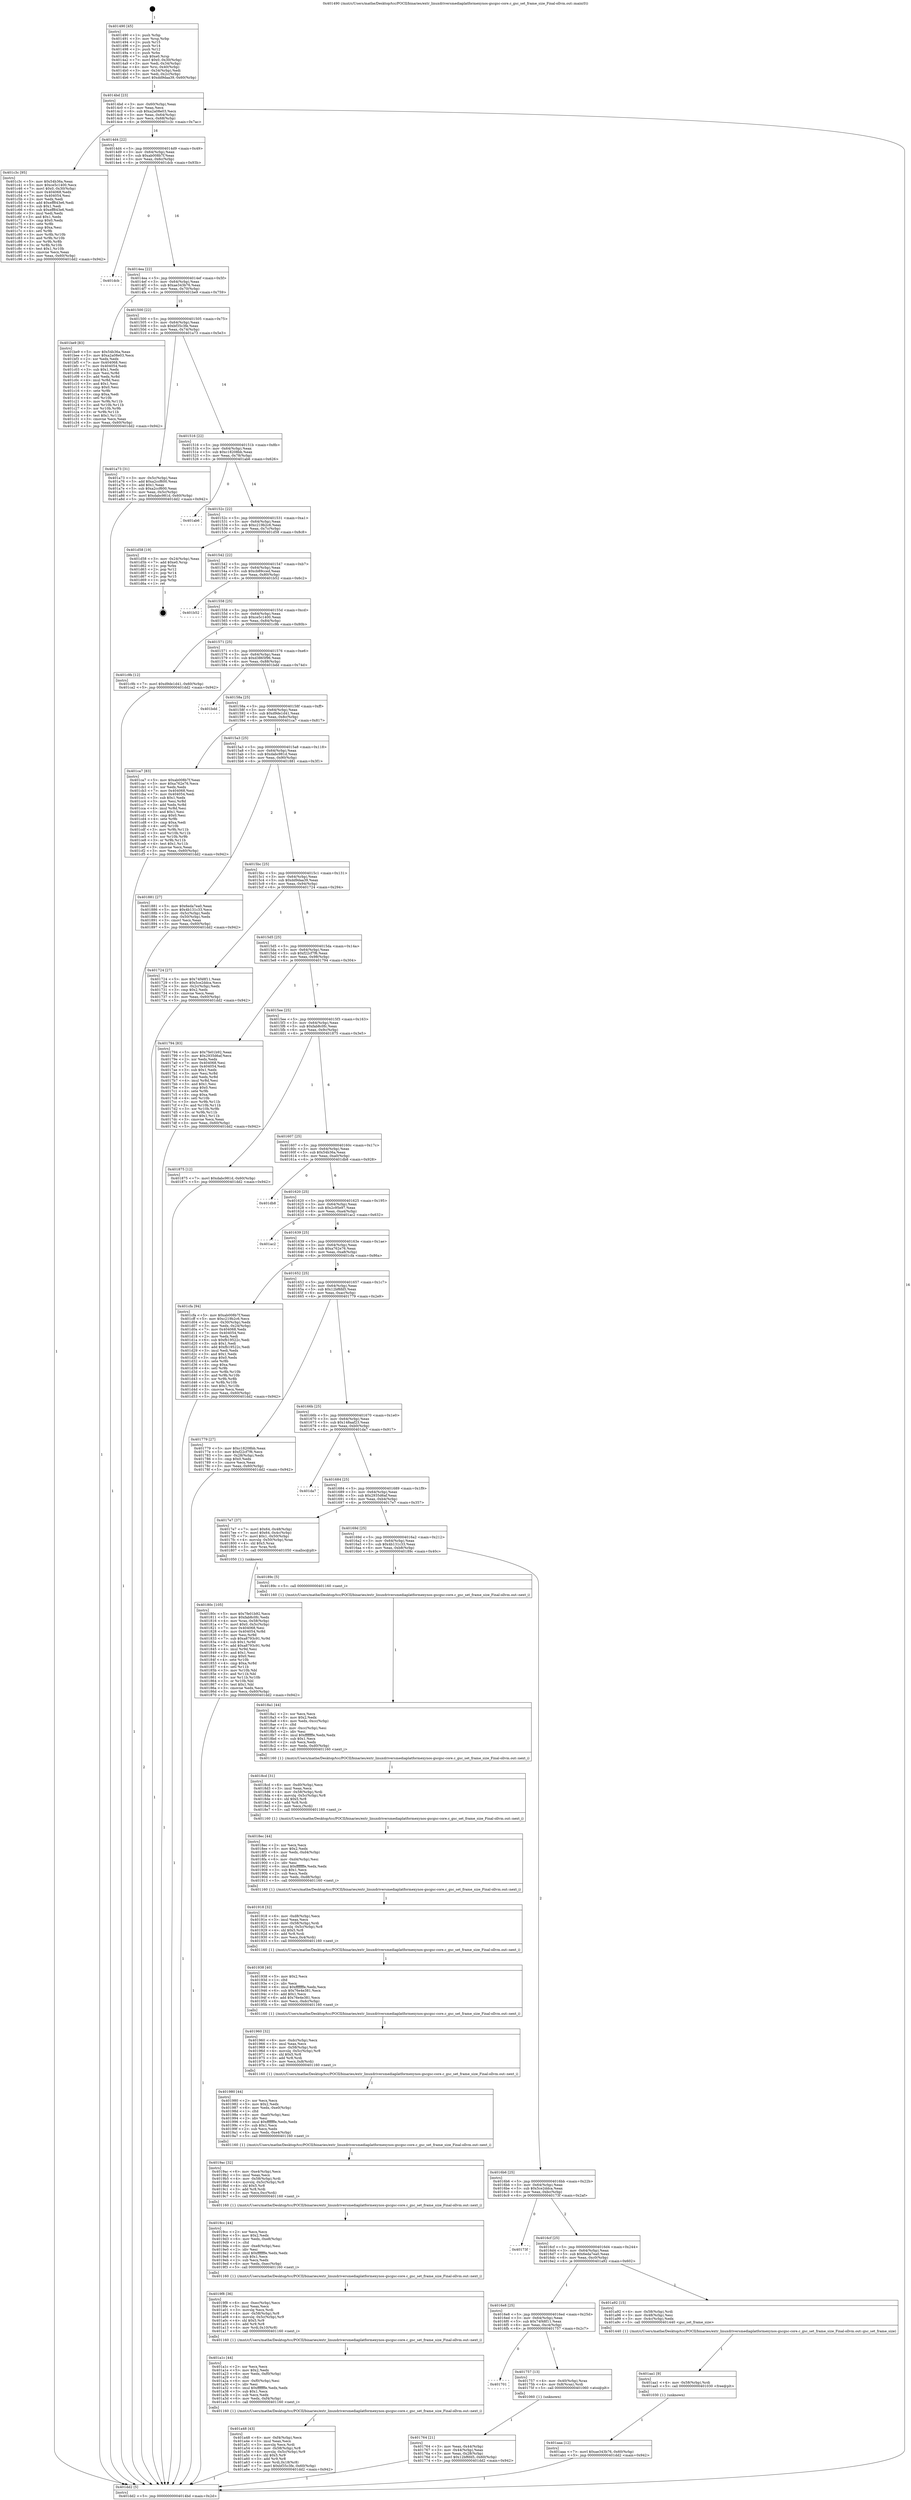 digraph "0x401490" {
  label = "0x401490 (/mnt/c/Users/mathe/Desktop/tcc/POCII/binaries/extr_linuxdriversmediaplatformexynos-gscgsc-core.c_gsc_set_frame_size_Final-ollvm.out::main(0))"
  labelloc = "t"
  node[shape=record]

  Entry [label="",width=0.3,height=0.3,shape=circle,fillcolor=black,style=filled]
  "0x4014bd" [label="{
     0x4014bd [23]\l
     | [instrs]\l
     &nbsp;&nbsp;0x4014bd \<+3\>: mov -0x60(%rbp),%eax\l
     &nbsp;&nbsp;0x4014c0 \<+2\>: mov %eax,%ecx\l
     &nbsp;&nbsp;0x4014c2 \<+6\>: sub $0xa2a08e03,%ecx\l
     &nbsp;&nbsp;0x4014c8 \<+3\>: mov %eax,-0x64(%rbp)\l
     &nbsp;&nbsp;0x4014cb \<+3\>: mov %ecx,-0x68(%rbp)\l
     &nbsp;&nbsp;0x4014ce \<+6\>: je 0000000000401c3c \<main+0x7ac\>\l
  }"]
  "0x401c3c" [label="{
     0x401c3c [95]\l
     | [instrs]\l
     &nbsp;&nbsp;0x401c3c \<+5\>: mov $0x54b36a,%eax\l
     &nbsp;&nbsp;0x401c41 \<+5\>: mov $0xce5c1400,%ecx\l
     &nbsp;&nbsp;0x401c46 \<+7\>: movl $0x0,-0x30(%rbp)\l
     &nbsp;&nbsp;0x401c4d \<+7\>: mov 0x404068,%edx\l
     &nbsp;&nbsp;0x401c54 \<+7\>: mov 0x404054,%esi\l
     &nbsp;&nbsp;0x401c5b \<+2\>: mov %edx,%edi\l
     &nbsp;&nbsp;0x401c5d \<+6\>: add $0xeff843e6,%edi\l
     &nbsp;&nbsp;0x401c63 \<+3\>: sub $0x1,%edi\l
     &nbsp;&nbsp;0x401c66 \<+6\>: sub $0xeff843e6,%edi\l
     &nbsp;&nbsp;0x401c6c \<+3\>: imul %edi,%edx\l
     &nbsp;&nbsp;0x401c6f \<+3\>: and $0x1,%edx\l
     &nbsp;&nbsp;0x401c72 \<+3\>: cmp $0x0,%edx\l
     &nbsp;&nbsp;0x401c75 \<+4\>: sete %r8b\l
     &nbsp;&nbsp;0x401c79 \<+3\>: cmp $0xa,%esi\l
     &nbsp;&nbsp;0x401c7c \<+4\>: setl %r9b\l
     &nbsp;&nbsp;0x401c80 \<+3\>: mov %r8b,%r10b\l
     &nbsp;&nbsp;0x401c83 \<+3\>: and %r9b,%r10b\l
     &nbsp;&nbsp;0x401c86 \<+3\>: xor %r9b,%r8b\l
     &nbsp;&nbsp;0x401c89 \<+3\>: or %r8b,%r10b\l
     &nbsp;&nbsp;0x401c8c \<+4\>: test $0x1,%r10b\l
     &nbsp;&nbsp;0x401c90 \<+3\>: cmovne %ecx,%eax\l
     &nbsp;&nbsp;0x401c93 \<+3\>: mov %eax,-0x60(%rbp)\l
     &nbsp;&nbsp;0x401c96 \<+5\>: jmp 0000000000401dd2 \<main+0x942\>\l
  }"]
  "0x4014d4" [label="{
     0x4014d4 [22]\l
     | [instrs]\l
     &nbsp;&nbsp;0x4014d4 \<+5\>: jmp 00000000004014d9 \<main+0x49\>\l
     &nbsp;&nbsp;0x4014d9 \<+3\>: mov -0x64(%rbp),%eax\l
     &nbsp;&nbsp;0x4014dc \<+5\>: sub $0xab008b7f,%eax\l
     &nbsp;&nbsp;0x4014e1 \<+3\>: mov %eax,-0x6c(%rbp)\l
     &nbsp;&nbsp;0x4014e4 \<+6\>: je 0000000000401dcb \<main+0x93b\>\l
  }"]
  Exit [label="",width=0.3,height=0.3,shape=circle,fillcolor=black,style=filled,peripheries=2]
  "0x401dcb" [label="{
     0x401dcb\l
  }", style=dashed]
  "0x4014ea" [label="{
     0x4014ea [22]\l
     | [instrs]\l
     &nbsp;&nbsp;0x4014ea \<+5\>: jmp 00000000004014ef \<main+0x5f\>\l
     &nbsp;&nbsp;0x4014ef \<+3\>: mov -0x64(%rbp),%eax\l
     &nbsp;&nbsp;0x4014f2 \<+5\>: sub $0xae343b76,%eax\l
     &nbsp;&nbsp;0x4014f7 \<+3\>: mov %eax,-0x70(%rbp)\l
     &nbsp;&nbsp;0x4014fa \<+6\>: je 0000000000401be9 \<main+0x759\>\l
  }"]
  "0x401aaa" [label="{
     0x401aaa [12]\l
     | [instrs]\l
     &nbsp;&nbsp;0x401aaa \<+7\>: movl $0xae343b76,-0x60(%rbp)\l
     &nbsp;&nbsp;0x401ab1 \<+5\>: jmp 0000000000401dd2 \<main+0x942\>\l
  }"]
  "0x401be9" [label="{
     0x401be9 [83]\l
     | [instrs]\l
     &nbsp;&nbsp;0x401be9 \<+5\>: mov $0x54b36a,%eax\l
     &nbsp;&nbsp;0x401bee \<+5\>: mov $0xa2a08e03,%ecx\l
     &nbsp;&nbsp;0x401bf3 \<+2\>: xor %edx,%edx\l
     &nbsp;&nbsp;0x401bf5 \<+7\>: mov 0x404068,%esi\l
     &nbsp;&nbsp;0x401bfc \<+7\>: mov 0x404054,%edi\l
     &nbsp;&nbsp;0x401c03 \<+3\>: sub $0x1,%edx\l
     &nbsp;&nbsp;0x401c06 \<+3\>: mov %esi,%r8d\l
     &nbsp;&nbsp;0x401c09 \<+3\>: add %edx,%r8d\l
     &nbsp;&nbsp;0x401c0c \<+4\>: imul %r8d,%esi\l
     &nbsp;&nbsp;0x401c10 \<+3\>: and $0x1,%esi\l
     &nbsp;&nbsp;0x401c13 \<+3\>: cmp $0x0,%esi\l
     &nbsp;&nbsp;0x401c16 \<+4\>: sete %r9b\l
     &nbsp;&nbsp;0x401c1a \<+3\>: cmp $0xa,%edi\l
     &nbsp;&nbsp;0x401c1d \<+4\>: setl %r10b\l
     &nbsp;&nbsp;0x401c21 \<+3\>: mov %r9b,%r11b\l
     &nbsp;&nbsp;0x401c24 \<+3\>: and %r10b,%r11b\l
     &nbsp;&nbsp;0x401c27 \<+3\>: xor %r10b,%r9b\l
     &nbsp;&nbsp;0x401c2a \<+3\>: or %r9b,%r11b\l
     &nbsp;&nbsp;0x401c2d \<+4\>: test $0x1,%r11b\l
     &nbsp;&nbsp;0x401c31 \<+3\>: cmovne %ecx,%eax\l
     &nbsp;&nbsp;0x401c34 \<+3\>: mov %eax,-0x60(%rbp)\l
     &nbsp;&nbsp;0x401c37 \<+5\>: jmp 0000000000401dd2 \<main+0x942\>\l
  }"]
  "0x401500" [label="{
     0x401500 [22]\l
     | [instrs]\l
     &nbsp;&nbsp;0x401500 \<+5\>: jmp 0000000000401505 \<main+0x75\>\l
     &nbsp;&nbsp;0x401505 \<+3\>: mov -0x64(%rbp),%eax\l
     &nbsp;&nbsp;0x401508 \<+5\>: sub $0xbf35c3fe,%eax\l
     &nbsp;&nbsp;0x40150d \<+3\>: mov %eax,-0x74(%rbp)\l
     &nbsp;&nbsp;0x401510 \<+6\>: je 0000000000401a73 \<main+0x5e3\>\l
  }"]
  "0x401aa1" [label="{
     0x401aa1 [9]\l
     | [instrs]\l
     &nbsp;&nbsp;0x401aa1 \<+4\>: mov -0x58(%rbp),%rdi\l
     &nbsp;&nbsp;0x401aa5 \<+5\>: call 0000000000401030 \<free@plt\>\l
     | [calls]\l
     &nbsp;&nbsp;0x401030 \{1\} (unknown)\l
  }"]
  "0x401a73" [label="{
     0x401a73 [31]\l
     | [instrs]\l
     &nbsp;&nbsp;0x401a73 \<+3\>: mov -0x5c(%rbp),%eax\l
     &nbsp;&nbsp;0x401a76 \<+5\>: add $0xa2ccf600,%eax\l
     &nbsp;&nbsp;0x401a7b \<+3\>: add $0x1,%eax\l
     &nbsp;&nbsp;0x401a7e \<+5\>: sub $0xa2ccf600,%eax\l
     &nbsp;&nbsp;0x401a83 \<+3\>: mov %eax,-0x5c(%rbp)\l
     &nbsp;&nbsp;0x401a86 \<+7\>: movl $0xdabc981d,-0x60(%rbp)\l
     &nbsp;&nbsp;0x401a8d \<+5\>: jmp 0000000000401dd2 \<main+0x942\>\l
  }"]
  "0x401516" [label="{
     0x401516 [22]\l
     | [instrs]\l
     &nbsp;&nbsp;0x401516 \<+5\>: jmp 000000000040151b \<main+0x8b\>\l
     &nbsp;&nbsp;0x40151b \<+3\>: mov -0x64(%rbp),%eax\l
     &nbsp;&nbsp;0x40151e \<+5\>: sub $0xc18208bb,%eax\l
     &nbsp;&nbsp;0x401523 \<+3\>: mov %eax,-0x78(%rbp)\l
     &nbsp;&nbsp;0x401526 \<+6\>: je 0000000000401ab6 \<main+0x626\>\l
  }"]
  "0x401a48" [label="{
     0x401a48 [43]\l
     | [instrs]\l
     &nbsp;&nbsp;0x401a48 \<+6\>: mov -0xf4(%rbp),%ecx\l
     &nbsp;&nbsp;0x401a4e \<+3\>: imul %eax,%ecx\l
     &nbsp;&nbsp;0x401a51 \<+3\>: movslq %ecx,%rdi\l
     &nbsp;&nbsp;0x401a54 \<+4\>: mov -0x58(%rbp),%r8\l
     &nbsp;&nbsp;0x401a58 \<+4\>: movslq -0x5c(%rbp),%r9\l
     &nbsp;&nbsp;0x401a5c \<+4\>: shl $0x5,%r9\l
     &nbsp;&nbsp;0x401a60 \<+3\>: add %r9,%r8\l
     &nbsp;&nbsp;0x401a63 \<+4\>: mov %rdi,0x18(%r8)\l
     &nbsp;&nbsp;0x401a67 \<+7\>: movl $0xbf35c3fe,-0x60(%rbp)\l
     &nbsp;&nbsp;0x401a6e \<+5\>: jmp 0000000000401dd2 \<main+0x942\>\l
  }"]
  "0x401ab6" [label="{
     0x401ab6\l
  }", style=dashed]
  "0x40152c" [label="{
     0x40152c [22]\l
     | [instrs]\l
     &nbsp;&nbsp;0x40152c \<+5\>: jmp 0000000000401531 \<main+0xa1\>\l
     &nbsp;&nbsp;0x401531 \<+3\>: mov -0x64(%rbp),%eax\l
     &nbsp;&nbsp;0x401534 \<+5\>: sub $0xc219b2c6,%eax\l
     &nbsp;&nbsp;0x401539 \<+3\>: mov %eax,-0x7c(%rbp)\l
     &nbsp;&nbsp;0x40153c \<+6\>: je 0000000000401d58 \<main+0x8c8\>\l
  }"]
  "0x401a1c" [label="{
     0x401a1c [44]\l
     | [instrs]\l
     &nbsp;&nbsp;0x401a1c \<+2\>: xor %ecx,%ecx\l
     &nbsp;&nbsp;0x401a1e \<+5\>: mov $0x2,%edx\l
     &nbsp;&nbsp;0x401a23 \<+6\>: mov %edx,-0xf0(%rbp)\l
     &nbsp;&nbsp;0x401a29 \<+1\>: cltd\l
     &nbsp;&nbsp;0x401a2a \<+6\>: mov -0xf0(%rbp),%esi\l
     &nbsp;&nbsp;0x401a30 \<+2\>: idiv %esi\l
     &nbsp;&nbsp;0x401a32 \<+6\>: imul $0xfffffffe,%edx,%edx\l
     &nbsp;&nbsp;0x401a38 \<+3\>: sub $0x1,%ecx\l
     &nbsp;&nbsp;0x401a3b \<+2\>: sub %ecx,%edx\l
     &nbsp;&nbsp;0x401a3d \<+6\>: mov %edx,-0xf4(%rbp)\l
     &nbsp;&nbsp;0x401a43 \<+5\>: call 0000000000401160 \<next_i\>\l
     | [calls]\l
     &nbsp;&nbsp;0x401160 \{1\} (/mnt/c/Users/mathe/Desktop/tcc/POCII/binaries/extr_linuxdriversmediaplatformexynos-gscgsc-core.c_gsc_set_frame_size_Final-ollvm.out::next_i)\l
  }"]
  "0x401d58" [label="{
     0x401d58 [19]\l
     | [instrs]\l
     &nbsp;&nbsp;0x401d58 \<+3\>: mov -0x24(%rbp),%eax\l
     &nbsp;&nbsp;0x401d5b \<+7\>: add $0xe0,%rsp\l
     &nbsp;&nbsp;0x401d62 \<+1\>: pop %rbx\l
     &nbsp;&nbsp;0x401d63 \<+2\>: pop %r12\l
     &nbsp;&nbsp;0x401d65 \<+2\>: pop %r14\l
     &nbsp;&nbsp;0x401d67 \<+2\>: pop %r15\l
     &nbsp;&nbsp;0x401d69 \<+1\>: pop %rbp\l
     &nbsp;&nbsp;0x401d6a \<+1\>: ret\l
  }"]
  "0x401542" [label="{
     0x401542 [22]\l
     | [instrs]\l
     &nbsp;&nbsp;0x401542 \<+5\>: jmp 0000000000401547 \<main+0xb7\>\l
     &nbsp;&nbsp;0x401547 \<+3\>: mov -0x64(%rbp),%eax\l
     &nbsp;&nbsp;0x40154a \<+5\>: sub $0xcb89cced,%eax\l
     &nbsp;&nbsp;0x40154f \<+3\>: mov %eax,-0x80(%rbp)\l
     &nbsp;&nbsp;0x401552 \<+6\>: je 0000000000401b52 \<main+0x6c2\>\l
  }"]
  "0x4019f8" [label="{
     0x4019f8 [36]\l
     | [instrs]\l
     &nbsp;&nbsp;0x4019f8 \<+6\>: mov -0xec(%rbp),%ecx\l
     &nbsp;&nbsp;0x4019fe \<+3\>: imul %eax,%ecx\l
     &nbsp;&nbsp;0x401a01 \<+3\>: movslq %ecx,%rdi\l
     &nbsp;&nbsp;0x401a04 \<+4\>: mov -0x58(%rbp),%r8\l
     &nbsp;&nbsp;0x401a08 \<+4\>: movslq -0x5c(%rbp),%r9\l
     &nbsp;&nbsp;0x401a0c \<+4\>: shl $0x5,%r9\l
     &nbsp;&nbsp;0x401a10 \<+3\>: add %r9,%r8\l
     &nbsp;&nbsp;0x401a13 \<+4\>: mov %rdi,0x10(%r8)\l
     &nbsp;&nbsp;0x401a17 \<+5\>: call 0000000000401160 \<next_i\>\l
     | [calls]\l
     &nbsp;&nbsp;0x401160 \{1\} (/mnt/c/Users/mathe/Desktop/tcc/POCII/binaries/extr_linuxdriversmediaplatformexynos-gscgsc-core.c_gsc_set_frame_size_Final-ollvm.out::next_i)\l
  }"]
  "0x401b52" [label="{
     0x401b52\l
  }", style=dashed]
  "0x401558" [label="{
     0x401558 [25]\l
     | [instrs]\l
     &nbsp;&nbsp;0x401558 \<+5\>: jmp 000000000040155d \<main+0xcd\>\l
     &nbsp;&nbsp;0x40155d \<+3\>: mov -0x64(%rbp),%eax\l
     &nbsp;&nbsp;0x401560 \<+5\>: sub $0xce5c1400,%eax\l
     &nbsp;&nbsp;0x401565 \<+6\>: mov %eax,-0x84(%rbp)\l
     &nbsp;&nbsp;0x40156b \<+6\>: je 0000000000401c9b \<main+0x80b\>\l
  }"]
  "0x4019cc" [label="{
     0x4019cc [44]\l
     | [instrs]\l
     &nbsp;&nbsp;0x4019cc \<+2\>: xor %ecx,%ecx\l
     &nbsp;&nbsp;0x4019ce \<+5\>: mov $0x2,%edx\l
     &nbsp;&nbsp;0x4019d3 \<+6\>: mov %edx,-0xe8(%rbp)\l
     &nbsp;&nbsp;0x4019d9 \<+1\>: cltd\l
     &nbsp;&nbsp;0x4019da \<+6\>: mov -0xe8(%rbp),%esi\l
     &nbsp;&nbsp;0x4019e0 \<+2\>: idiv %esi\l
     &nbsp;&nbsp;0x4019e2 \<+6\>: imul $0xfffffffe,%edx,%edx\l
     &nbsp;&nbsp;0x4019e8 \<+3\>: sub $0x1,%ecx\l
     &nbsp;&nbsp;0x4019eb \<+2\>: sub %ecx,%edx\l
     &nbsp;&nbsp;0x4019ed \<+6\>: mov %edx,-0xec(%rbp)\l
     &nbsp;&nbsp;0x4019f3 \<+5\>: call 0000000000401160 \<next_i\>\l
     | [calls]\l
     &nbsp;&nbsp;0x401160 \{1\} (/mnt/c/Users/mathe/Desktop/tcc/POCII/binaries/extr_linuxdriversmediaplatformexynos-gscgsc-core.c_gsc_set_frame_size_Final-ollvm.out::next_i)\l
  }"]
  "0x401c9b" [label="{
     0x401c9b [12]\l
     | [instrs]\l
     &nbsp;&nbsp;0x401c9b \<+7\>: movl $0xd9de1d41,-0x60(%rbp)\l
     &nbsp;&nbsp;0x401ca2 \<+5\>: jmp 0000000000401dd2 \<main+0x942\>\l
  }"]
  "0x401571" [label="{
     0x401571 [25]\l
     | [instrs]\l
     &nbsp;&nbsp;0x401571 \<+5\>: jmp 0000000000401576 \<main+0xe6\>\l
     &nbsp;&nbsp;0x401576 \<+3\>: mov -0x64(%rbp),%eax\l
     &nbsp;&nbsp;0x401579 \<+5\>: sub $0xd3865f96,%eax\l
     &nbsp;&nbsp;0x40157e \<+6\>: mov %eax,-0x88(%rbp)\l
     &nbsp;&nbsp;0x401584 \<+6\>: je 0000000000401bdd \<main+0x74d\>\l
  }"]
  "0x4019ac" [label="{
     0x4019ac [32]\l
     | [instrs]\l
     &nbsp;&nbsp;0x4019ac \<+6\>: mov -0xe4(%rbp),%ecx\l
     &nbsp;&nbsp;0x4019b2 \<+3\>: imul %eax,%ecx\l
     &nbsp;&nbsp;0x4019b5 \<+4\>: mov -0x58(%rbp),%rdi\l
     &nbsp;&nbsp;0x4019b9 \<+4\>: movslq -0x5c(%rbp),%r8\l
     &nbsp;&nbsp;0x4019bd \<+4\>: shl $0x5,%r8\l
     &nbsp;&nbsp;0x4019c1 \<+3\>: add %r8,%rdi\l
     &nbsp;&nbsp;0x4019c4 \<+3\>: mov %ecx,0xc(%rdi)\l
     &nbsp;&nbsp;0x4019c7 \<+5\>: call 0000000000401160 \<next_i\>\l
     | [calls]\l
     &nbsp;&nbsp;0x401160 \{1\} (/mnt/c/Users/mathe/Desktop/tcc/POCII/binaries/extr_linuxdriversmediaplatformexynos-gscgsc-core.c_gsc_set_frame_size_Final-ollvm.out::next_i)\l
  }"]
  "0x401bdd" [label="{
     0x401bdd\l
  }", style=dashed]
  "0x40158a" [label="{
     0x40158a [25]\l
     | [instrs]\l
     &nbsp;&nbsp;0x40158a \<+5\>: jmp 000000000040158f \<main+0xff\>\l
     &nbsp;&nbsp;0x40158f \<+3\>: mov -0x64(%rbp),%eax\l
     &nbsp;&nbsp;0x401592 \<+5\>: sub $0xd9de1d41,%eax\l
     &nbsp;&nbsp;0x401597 \<+6\>: mov %eax,-0x8c(%rbp)\l
     &nbsp;&nbsp;0x40159d \<+6\>: je 0000000000401ca7 \<main+0x817\>\l
  }"]
  "0x401980" [label="{
     0x401980 [44]\l
     | [instrs]\l
     &nbsp;&nbsp;0x401980 \<+2\>: xor %ecx,%ecx\l
     &nbsp;&nbsp;0x401982 \<+5\>: mov $0x2,%edx\l
     &nbsp;&nbsp;0x401987 \<+6\>: mov %edx,-0xe0(%rbp)\l
     &nbsp;&nbsp;0x40198d \<+1\>: cltd\l
     &nbsp;&nbsp;0x40198e \<+6\>: mov -0xe0(%rbp),%esi\l
     &nbsp;&nbsp;0x401994 \<+2\>: idiv %esi\l
     &nbsp;&nbsp;0x401996 \<+6\>: imul $0xfffffffe,%edx,%edx\l
     &nbsp;&nbsp;0x40199c \<+3\>: sub $0x1,%ecx\l
     &nbsp;&nbsp;0x40199f \<+2\>: sub %ecx,%edx\l
     &nbsp;&nbsp;0x4019a1 \<+6\>: mov %edx,-0xe4(%rbp)\l
     &nbsp;&nbsp;0x4019a7 \<+5\>: call 0000000000401160 \<next_i\>\l
     | [calls]\l
     &nbsp;&nbsp;0x401160 \{1\} (/mnt/c/Users/mathe/Desktop/tcc/POCII/binaries/extr_linuxdriversmediaplatformexynos-gscgsc-core.c_gsc_set_frame_size_Final-ollvm.out::next_i)\l
  }"]
  "0x401ca7" [label="{
     0x401ca7 [83]\l
     | [instrs]\l
     &nbsp;&nbsp;0x401ca7 \<+5\>: mov $0xab008b7f,%eax\l
     &nbsp;&nbsp;0x401cac \<+5\>: mov $0xa762e76,%ecx\l
     &nbsp;&nbsp;0x401cb1 \<+2\>: xor %edx,%edx\l
     &nbsp;&nbsp;0x401cb3 \<+7\>: mov 0x404068,%esi\l
     &nbsp;&nbsp;0x401cba \<+7\>: mov 0x404054,%edi\l
     &nbsp;&nbsp;0x401cc1 \<+3\>: sub $0x1,%edx\l
     &nbsp;&nbsp;0x401cc4 \<+3\>: mov %esi,%r8d\l
     &nbsp;&nbsp;0x401cc7 \<+3\>: add %edx,%r8d\l
     &nbsp;&nbsp;0x401cca \<+4\>: imul %r8d,%esi\l
     &nbsp;&nbsp;0x401cce \<+3\>: and $0x1,%esi\l
     &nbsp;&nbsp;0x401cd1 \<+3\>: cmp $0x0,%esi\l
     &nbsp;&nbsp;0x401cd4 \<+4\>: sete %r9b\l
     &nbsp;&nbsp;0x401cd8 \<+3\>: cmp $0xa,%edi\l
     &nbsp;&nbsp;0x401cdb \<+4\>: setl %r10b\l
     &nbsp;&nbsp;0x401cdf \<+3\>: mov %r9b,%r11b\l
     &nbsp;&nbsp;0x401ce2 \<+3\>: and %r10b,%r11b\l
     &nbsp;&nbsp;0x401ce5 \<+3\>: xor %r10b,%r9b\l
     &nbsp;&nbsp;0x401ce8 \<+3\>: or %r9b,%r11b\l
     &nbsp;&nbsp;0x401ceb \<+4\>: test $0x1,%r11b\l
     &nbsp;&nbsp;0x401cef \<+3\>: cmovne %ecx,%eax\l
     &nbsp;&nbsp;0x401cf2 \<+3\>: mov %eax,-0x60(%rbp)\l
     &nbsp;&nbsp;0x401cf5 \<+5\>: jmp 0000000000401dd2 \<main+0x942\>\l
  }"]
  "0x4015a3" [label="{
     0x4015a3 [25]\l
     | [instrs]\l
     &nbsp;&nbsp;0x4015a3 \<+5\>: jmp 00000000004015a8 \<main+0x118\>\l
     &nbsp;&nbsp;0x4015a8 \<+3\>: mov -0x64(%rbp),%eax\l
     &nbsp;&nbsp;0x4015ab \<+5\>: sub $0xdabc981d,%eax\l
     &nbsp;&nbsp;0x4015b0 \<+6\>: mov %eax,-0x90(%rbp)\l
     &nbsp;&nbsp;0x4015b6 \<+6\>: je 0000000000401881 \<main+0x3f1\>\l
  }"]
  "0x401960" [label="{
     0x401960 [32]\l
     | [instrs]\l
     &nbsp;&nbsp;0x401960 \<+6\>: mov -0xdc(%rbp),%ecx\l
     &nbsp;&nbsp;0x401966 \<+3\>: imul %eax,%ecx\l
     &nbsp;&nbsp;0x401969 \<+4\>: mov -0x58(%rbp),%rdi\l
     &nbsp;&nbsp;0x40196d \<+4\>: movslq -0x5c(%rbp),%r8\l
     &nbsp;&nbsp;0x401971 \<+4\>: shl $0x5,%r8\l
     &nbsp;&nbsp;0x401975 \<+3\>: add %r8,%rdi\l
     &nbsp;&nbsp;0x401978 \<+3\>: mov %ecx,0x8(%rdi)\l
     &nbsp;&nbsp;0x40197b \<+5\>: call 0000000000401160 \<next_i\>\l
     | [calls]\l
     &nbsp;&nbsp;0x401160 \{1\} (/mnt/c/Users/mathe/Desktop/tcc/POCII/binaries/extr_linuxdriversmediaplatformexynos-gscgsc-core.c_gsc_set_frame_size_Final-ollvm.out::next_i)\l
  }"]
  "0x401881" [label="{
     0x401881 [27]\l
     | [instrs]\l
     &nbsp;&nbsp;0x401881 \<+5\>: mov $0x6eda7ea0,%eax\l
     &nbsp;&nbsp;0x401886 \<+5\>: mov $0x4b131c33,%ecx\l
     &nbsp;&nbsp;0x40188b \<+3\>: mov -0x5c(%rbp),%edx\l
     &nbsp;&nbsp;0x40188e \<+3\>: cmp -0x50(%rbp),%edx\l
     &nbsp;&nbsp;0x401891 \<+3\>: cmovl %ecx,%eax\l
     &nbsp;&nbsp;0x401894 \<+3\>: mov %eax,-0x60(%rbp)\l
     &nbsp;&nbsp;0x401897 \<+5\>: jmp 0000000000401dd2 \<main+0x942\>\l
  }"]
  "0x4015bc" [label="{
     0x4015bc [25]\l
     | [instrs]\l
     &nbsp;&nbsp;0x4015bc \<+5\>: jmp 00000000004015c1 \<main+0x131\>\l
     &nbsp;&nbsp;0x4015c1 \<+3\>: mov -0x64(%rbp),%eax\l
     &nbsp;&nbsp;0x4015c4 \<+5\>: sub $0xdd9daa39,%eax\l
     &nbsp;&nbsp;0x4015c9 \<+6\>: mov %eax,-0x94(%rbp)\l
     &nbsp;&nbsp;0x4015cf \<+6\>: je 0000000000401724 \<main+0x294\>\l
  }"]
  "0x401938" [label="{
     0x401938 [40]\l
     | [instrs]\l
     &nbsp;&nbsp;0x401938 \<+5\>: mov $0x2,%ecx\l
     &nbsp;&nbsp;0x40193d \<+1\>: cltd\l
     &nbsp;&nbsp;0x40193e \<+2\>: idiv %ecx\l
     &nbsp;&nbsp;0x401940 \<+6\>: imul $0xfffffffe,%edx,%ecx\l
     &nbsp;&nbsp;0x401946 \<+6\>: sub $0x76e4e381,%ecx\l
     &nbsp;&nbsp;0x40194c \<+3\>: add $0x1,%ecx\l
     &nbsp;&nbsp;0x40194f \<+6\>: add $0x76e4e381,%ecx\l
     &nbsp;&nbsp;0x401955 \<+6\>: mov %ecx,-0xdc(%rbp)\l
     &nbsp;&nbsp;0x40195b \<+5\>: call 0000000000401160 \<next_i\>\l
     | [calls]\l
     &nbsp;&nbsp;0x401160 \{1\} (/mnt/c/Users/mathe/Desktop/tcc/POCII/binaries/extr_linuxdriversmediaplatformexynos-gscgsc-core.c_gsc_set_frame_size_Final-ollvm.out::next_i)\l
  }"]
  "0x401724" [label="{
     0x401724 [27]\l
     | [instrs]\l
     &nbsp;&nbsp;0x401724 \<+5\>: mov $0x74f48f11,%eax\l
     &nbsp;&nbsp;0x401729 \<+5\>: mov $0x5ce2ddca,%ecx\l
     &nbsp;&nbsp;0x40172e \<+3\>: mov -0x2c(%rbp),%edx\l
     &nbsp;&nbsp;0x401731 \<+3\>: cmp $0x2,%edx\l
     &nbsp;&nbsp;0x401734 \<+3\>: cmovne %ecx,%eax\l
     &nbsp;&nbsp;0x401737 \<+3\>: mov %eax,-0x60(%rbp)\l
     &nbsp;&nbsp;0x40173a \<+5\>: jmp 0000000000401dd2 \<main+0x942\>\l
  }"]
  "0x4015d5" [label="{
     0x4015d5 [25]\l
     | [instrs]\l
     &nbsp;&nbsp;0x4015d5 \<+5\>: jmp 00000000004015da \<main+0x14a\>\l
     &nbsp;&nbsp;0x4015da \<+3\>: mov -0x64(%rbp),%eax\l
     &nbsp;&nbsp;0x4015dd \<+5\>: sub $0xf22cf7f6,%eax\l
     &nbsp;&nbsp;0x4015e2 \<+6\>: mov %eax,-0x98(%rbp)\l
     &nbsp;&nbsp;0x4015e8 \<+6\>: je 0000000000401794 \<main+0x304\>\l
  }"]
  "0x401dd2" [label="{
     0x401dd2 [5]\l
     | [instrs]\l
     &nbsp;&nbsp;0x401dd2 \<+5\>: jmp 00000000004014bd \<main+0x2d\>\l
  }"]
  "0x401490" [label="{
     0x401490 [45]\l
     | [instrs]\l
     &nbsp;&nbsp;0x401490 \<+1\>: push %rbp\l
     &nbsp;&nbsp;0x401491 \<+3\>: mov %rsp,%rbp\l
     &nbsp;&nbsp;0x401494 \<+2\>: push %r15\l
     &nbsp;&nbsp;0x401496 \<+2\>: push %r14\l
     &nbsp;&nbsp;0x401498 \<+2\>: push %r12\l
     &nbsp;&nbsp;0x40149a \<+1\>: push %rbx\l
     &nbsp;&nbsp;0x40149b \<+7\>: sub $0xe0,%rsp\l
     &nbsp;&nbsp;0x4014a2 \<+7\>: movl $0x0,-0x30(%rbp)\l
     &nbsp;&nbsp;0x4014a9 \<+3\>: mov %edi,-0x34(%rbp)\l
     &nbsp;&nbsp;0x4014ac \<+4\>: mov %rsi,-0x40(%rbp)\l
     &nbsp;&nbsp;0x4014b0 \<+3\>: mov -0x34(%rbp),%edi\l
     &nbsp;&nbsp;0x4014b3 \<+3\>: mov %edi,-0x2c(%rbp)\l
     &nbsp;&nbsp;0x4014b6 \<+7\>: movl $0xdd9daa39,-0x60(%rbp)\l
  }"]
  "0x401918" [label="{
     0x401918 [32]\l
     | [instrs]\l
     &nbsp;&nbsp;0x401918 \<+6\>: mov -0xd8(%rbp),%ecx\l
     &nbsp;&nbsp;0x40191e \<+3\>: imul %eax,%ecx\l
     &nbsp;&nbsp;0x401921 \<+4\>: mov -0x58(%rbp),%rdi\l
     &nbsp;&nbsp;0x401925 \<+4\>: movslq -0x5c(%rbp),%r8\l
     &nbsp;&nbsp;0x401929 \<+4\>: shl $0x5,%r8\l
     &nbsp;&nbsp;0x40192d \<+3\>: add %r8,%rdi\l
     &nbsp;&nbsp;0x401930 \<+3\>: mov %ecx,0x4(%rdi)\l
     &nbsp;&nbsp;0x401933 \<+5\>: call 0000000000401160 \<next_i\>\l
     | [calls]\l
     &nbsp;&nbsp;0x401160 \{1\} (/mnt/c/Users/mathe/Desktop/tcc/POCII/binaries/extr_linuxdriversmediaplatformexynos-gscgsc-core.c_gsc_set_frame_size_Final-ollvm.out::next_i)\l
  }"]
  "0x401794" [label="{
     0x401794 [83]\l
     | [instrs]\l
     &nbsp;&nbsp;0x401794 \<+5\>: mov $0x7fe01b92,%eax\l
     &nbsp;&nbsp;0x401799 \<+5\>: mov $0x2935d6af,%ecx\l
     &nbsp;&nbsp;0x40179e \<+2\>: xor %edx,%edx\l
     &nbsp;&nbsp;0x4017a0 \<+7\>: mov 0x404068,%esi\l
     &nbsp;&nbsp;0x4017a7 \<+7\>: mov 0x404054,%edi\l
     &nbsp;&nbsp;0x4017ae \<+3\>: sub $0x1,%edx\l
     &nbsp;&nbsp;0x4017b1 \<+3\>: mov %esi,%r8d\l
     &nbsp;&nbsp;0x4017b4 \<+3\>: add %edx,%r8d\l
     &nbsp;&nbsp;0x4017b7 \<+4\>: imul %r8d,%esi\l
     &nbsp;&nbsp;0x4017bb \<+3\>: and $0x1,%esi\l
     &nbsp;&nbsp;0x4017be \<+3\>: cmp $0x0,%esi\l
     &nbsp;&nbsp;0x4017c1 \<+4\>: sete %r9b\l
     &nbsp;&nbsp;0x4017c5 \<+3\>: cmp $0xa,%edi\l
     &nbsp;&nbsp;0x4017c8 \<+4\>: setl %r10b\l
     &nbsp;&nbsp;0x4017cc \<+3\>: mov %r9b,%r11b\l
     &nbsp;&nbsp;0x4017cf \<+3\>: and %r10b,%r11b\l
     &nbsp;&nbsp;0x4017d2 \<+3\>: xor %r10b,%r9b\l
     &nbsp;&nbsp;0x4017d5 \<+3\>: or %r9b,%r11b\l
     &nbsp;&nbsp;0x4017d8 \<+4\>: test $0x1,%r11b\l
     &nbsp;&nbsp;0x4017dc \<+3\>: cmovne %ecx,%eax\l
     &nbsp;&nbsp;0x4017df \<+3\>: mov %eax,-0x60(%rbp)\l
     &nbsp;&nbsp;0x4017e2 \<+5\>: jmp 0000000000401dd2 \<main+0x942\>\l
  }"]
  "0x4015ee" [label="{
     0x4015ee [25]\l
     | [instrs]\l
     &nbsp;&nbsp;0x4015ee \<+5\>: jmp 00000000004015f3 \<main+0x163\>\l
     &nbsp;&nbsp;0x4015f3 \<+3\>: mov -0x64(%rbp),%eax\l
     &nbsp;&nbsp;0x4015f6 \<+5\>: sub $0xfab8c0fc,%eax\l
     &nbsp;&nbsp;0x4015fb \<+6\>: mov %eax,-0x9c(%rbp)\l
     &nbsp;&nbsp;0x401601 \<+6\>: je 0000000000401875 \<main+0x3e5\>\l
  }"]
  "0x4018ec" [label="{
     0x4018ec [44]\l
     | [instrs]\l
     &nbsp;&nbsp;0x4018ec \<+2\>: xor %ecx,%ecx\l
     &nbsp;&nbsp;0x4018ee \<+5\>: mov $0x2,%edx\l
     &nbsp;&nbsp;0x4018f3 \<+6\>: mov %edx,-0xd4(%rbp)\l
     &nbsp;&nbsp;0x4018f9 \<+1\>: cltd\l
     &nbsp;&nbsp;0x4018fa \<+6\>: mov -0xd4(%rbp),%esi\l
     &nbsp;&nbsp;0x401900 \<+2\>: idiv %esi\l
     &nbsp;&nbsp;0x401902 \<+6\>: imul $0xfffffffe,%edx,%edx\l
     &nbsp;&nbsp;0x401908 \<+3\>: sub $0x1,%ecx\l
     &nbsp;&nbsp;0x40190b \<+2\>: sub %ecx,%edx\l
     &nbsp;&nbsp;0x40190d \<+6\>: mov %edx,-0xd8(%rbp)\l
     &nbsp;&nbsp;0x401913 \<+5\>: call 0000000000401160 \<next_i\>\l
     | [calls]\l
     &nbsp;&nbsp;0x401160 \{1\} (/mnt/c/Users/mathe/Desktop/tcc/POCII/binaries/extr_linuxdriversmediaplatformexynos-gscgsc-core.c_gsc_set_frame_size_Final-ollvm.out::next_i)\l
  }"]
  "0x401875" [label="{
     0x401875 [12]\l
     | [instrs]\l
     &nbsp;&nbsp;0x401875 \<+7\>: movl $0xdabc981d,-0x60(%rbp)\l
     &nbsp;&nbsp;0x40187c \<+5\>: jmp 0000000000401dd2 \<main+0x942\>\l
  }"]
  "0x401607" [label="{
     0x401607 [25]\l
     | [instrs]\l
     &nbsp;&nbsp;0x401607 \<+5\>: jmp 000000000040160c \<main+0x17c\>\l
     &nbsp;&nbsp;0x40160c \<+3\>: mov -0x64(%rbp),%eax\l
     &nbsp;&nbsp;0x40160f \<+5\>: sub $0x54b36a,%eax\l
     &nbsp;&nbsp;0x401614 \<+6\>: mov %eax,-0xa0(%rbp)\l
     &nbsp;&nbsp;0x40161a \<+6\>: je 0000000000401db8 \<main+0x928\>\l
  }"]
  "0x4018cd" [label="{
     0x4018cd [31]\l
     | [instrs]\l
     &nbsp;&nbsp;0x4018cd \<+6\>: mov -0xd0(%rbp),%ecx\l
     &nbsp;&nbsp;0x4018d3 \<+3\>: imul %eax,%ecx\l
     &nbsp;&nbsp;0x4018d6 \<+4\>: mov -0x58(%rbp),%rdi\l
     &nbsp;&nbsp;0x4018da \<+4\>: movslq -0x5c(%rbp),%r8\l
     &nbsp;&nbsp;0x4018de \<+4\>: shl $0x5,%r8\l
     &nbsp;&nbsp;0x4018e2 \<+3\>: add %r8,%rdi\l
     &nbsp;&nbsp;0x4018e5 \<+2\>: mov %ecx,(%rdi)\l
     &nbsp;&nbsp;0x4018e7 \<+5\>: call 0000000000401160 \<next_i\>\l
     | [calls]\l
     &nbsp;&nbsp;0x401160 \{1\} (/mnt/c/Users/mathe/Desktop/tcc/POCII/binaries/extr_linuxdriversmediaplatformexynos-gscgsc-core.c_gsc_set_frame_size_Final-ollvm.out::next_i)\l
  }"]
  "0x401db8" [label="{
     0x401db8\l
  }", style=dashed]
  "0x401620" [label="{
     0x401620 [25]\l
     | [instrs]\l
     &nbsp;&nbsp;0x401620 \<+5\>: jmp 0000000000401625 \<main+0x195\>\l
     &nbsp;&nbsp;0x401625 \<+3\>: mov -0x64(%rbp),%eax\l
     &nbsp;&nbsp;0x401628 \<+5\>: sub $0x2c95e97,%eax\l
     &nbsp;&nbsp;0x40162d \<+6\>: mov %eax,-0xa4(%rbp)\l
     &nbsp;&nbsp;0x401633 \<+6\>: je 0000000000401ac2 \<main+0x632\>\l
  }"]
  "0x4018a1" [label="{
     0x4018a1 [44]\l
     | [instrs]\l
     &nbsp;&nbsp;0x4018a1 \<+2\>: xor %ecx,%ecx\l
     &nbsp;&nbsp;0x4018a3 \<+5\>: mov $0x2,%edx\l
     &nbsp;&nbsp;0x4018a8 \<+6\>: mov %edx,-0xcc(%rbp)\l
     &nbsp;&nbsp;0x4018ae \<+1\>: cltd\l
     &nbsp;&nbsp;0x4018af \<+6\>: mov -0xcc(%rbp),%esi\l
     &nbsp;&nbsp;0x4018b5 \<+2\>: idiv %esi\l
     &nbsp;&nbsp;0x4018b7 \<+6\>: imul $0xfffffffe,%edx,%edx\l
     &nbsp;&nbsp;0x4018bd \<+3\>: sub $0x1,%ecx\l
     &nbsp;&nbsp;0x4018c0 \<+2\>: sub %ecx,%edx\l
     &nbsp;&nbsp;0x4018c2 \<+6\>: mov %edx,-0xd0(%rbp)\l
     &nbsp;&nbsp;0x4018c8 \<+5\>: call 0000000000401160 \<next_i\>\l
     | [calls]\l
     &nbsp;&nbsp;0x401160 \{1\} (/mnt/c/Users/mathe/Desktop/tcc/POCII/binaries/extr_linuxdriversmediaplatformexynos-gscgsc-core.c_gsc_set_frame_size_Final-ollvm.out::next_i)\l
  }"]
  "0x401ac2" [label="{
     0x401ac2\l
  }", style=dashed]
  "0x401639" [label="{
     0x401639 [25]\l
     | [instrs]\l
     &nbsp;&nbsp;0x401639 \<+5\>: jmp 000000000040163e \<main+0x1ae\>\l
     &nbsp;&nbsp;0x40163e \<+3\>: mov -0x64(%rbp),%eax\l
     &nbsp;&nbsp;0x401641 \<+5\>: sub $0xa762e76,%eax\l
     &nbsp;&nbsp;0x401646 \<+6\>: mov %eax,-0xa8(%rbp)\l
     &nbsp;&nbsp;0x40164c \<+6\>: je 0000000000401cfa \<main+0x86a\>\l
  }"]
  "0x40180c" [label="{
     0x40180c [105]\l
     | [instrs]\l
     &nbsp;&nbsp;0x40180c \<+5\>: mov $0x7fe01b92,%ecx\l
     &nbsp;&nbsp;0x401811 \<+5\>: mov $0xfab8c0fc,%edx\l
     &nbsp;&nbsp;0x401816 \<+4\>: mov %rax,-0x58(%rbp)\l
     &nbsp;&nbsp;0x40181a \<+7\>: movl $0x0,-0x5c(%rbp)\l
     &nbsp;&nbsp;0x401821 \<+7\>: mov 0x404068,%esi\l
     &nbsp;&nbsp;0x401828 \<+8\>: mov 0x404054,%r8d\l
     &nbsp;&nbsp;0x401830 \<+3\>: mov %esi,%r9d\l
     &nbsp;&nbsp;0x401833 \<+7\>: sub $0xa8793c91,%r9d\l
     &nbsp;&nbsp;0x40183a \<+4\>: sub $0x1,%r9d\l
     &nbsp;&nbsp;0x40183e \<+7\>: add $0xa8793c91,%r9d\l
     &nbsp;&nbsp;0x401845 \<+4\>: imul %r9d,%esi\l
     &nbsp;&nbsp;0x401849 \<+3\>: and $0x1,%esi\l
     &nbsp;&nbsp;0x40184c \<+3\>: cmp $0x0,%esi\l
     &nbsp;&nbsp;0x40184f \<+4\>: sete %r10b\l
     &nbsp;&nbsp;0x401853 \<+4\>: cmp $0xa,%r8d\l
     &nbsp;&nbsp;0x401857 \<+4\>: setl %r11b\l
     &nbsp;&nbsp;0x40185b \<+3\>: mov %r10b,%bl\l
     &nbsp;&nbsp;0x40185e \<+3\>: and %r11b,%bl\l
     &nbsp;&nbsp;0x401861 \<+3\>: xor %r11b,%r10b\l
     &nbsp;&nbsp;0x401864 \<+3\>: or %r10b,%bl\l
     &nbsp;&nbsp;0x401867 \<+3\>: test $0x1,%bl\l
     &nbsp;&nbsp;0x40186a \<+3\>: cmovne %edx,%ecx\l
     &nbsp;&nbsp;0x40186d \<+3\>: mov %ecx,-0x60(%rbp)\l
     &nbsp;&nbsp;0x401870 \<+5\>: jmp 0000000000401dd2 \<main+0x942\>\l
  }"]
  "0x401cfa" [label="{
     0x401cfa [94]\l
     | [instrs]\l
     &nbsp;&nbsp;0x401cfa \<+5\>: mov $0xab008b7f,%eax\l
     &nbsp;&nbsp;0x401cff \<+5\>: mov $0xc219b2c6,%ecx\l
     &nbsp;&nbsp;0x401d04 \<+3\>: mov -0x30(%rbp),%edx\l
     &nbsp;&nbsp;0x401d07 \<+3\>: mov %edx,-0x24(%rbp)\l
     &nbsp;&nbsp;0x401d0a \<+7\>: mov 0x404068,%edx\l
     &nbsp;&nbsp;0x401d11 \<+7\>: mov 0x404054,%esi\l
     &nbsp;&nbsp;0x401d18 \<+2\>: mov %edx,%edi\l
     &nbsp;&nbsp;0x401d1a \<+6\>: sub $0xfb19522c,%edi\l
     &nbsp;&nbsp;0x401d20 \<+3\>: sub $0x1,%edi\l
     &nbsp;&nbsp;0x401d23 \<+6\>: add $0xfb19522c,%edi\l
     &nbsp;&nbsp;0x401d29 \<+3\>: imul %edi,%edx\l
     &nbsp;&nbsp;0x401d2c \<+3\>: and $0x1,%edx\l
     &nbsp;&nbsp;0x401d2f \<+3\>: cmp $0x0,%edx\l
     &nbsp;&nbsp;0x401d32 \<+4\>: sete %r8b\l
     &nbsp;&nbsp;0x401d36 \<+3\>: cmp $0xa,%esi\l
     &nbsp;&nbsp;0x401d39 \<+4\>: setl %r9b\l
     &nbsp;&nbsp;0x401d3d \<+3\>: mov %r8b,%r10b\l
     &nbsp;&nbsp;0x401d40 \<+3\>: and %r9b,%r10b\l
     &nbsp;&nbsp;0x401d43 \<+3\>: xor %r9b,%r8b\l
     &nbsp;&nbsp;0x401d46 \<+3\>: or %r8b,%r10b\l
     &nbsp;&nbsp;0x401d49 \<+4\>: test $0x1,%r10b\l
     &nbsp;&nbsp;0x401d4d \<+3\>: cmovne %ecx,%eax\l
     &nbsp;&nbsp;0x401d50 \<+3\>: mov %eax,-0x60(%rbp)\l
     &nbsp;&nbsp;0x401d53 \<+5\>: jmp 0000000000401dd2 \<main+0x942\>\l
  }"]
  "0x401652" [label="{
     0x401652 [25]\l
     | [instrs]\l
     &nbsp;&nbsp;0x401652 \<+5\>: jmp 0000000000401657 \<main+0x1c7\>\l
     &nbsp;&nbsp;0x401657 \<+3\>: mov -0x64(%rbp),%eax\l
     &nbsp;&nbsp;0x40165a \<+5\>: sub $0x12bf6fd5,%eax\l
     &nbsp;&nbsp;0x40165f \<+6\>: mov %eax,-0xac(%rbp)\l
     &nbsp;&nbsp;0x401665 \<+6\>: je 0000000000401779 \<main+0x2e9\>\l
  }"]
  "0x401764" [label="{
     0x401764 [21]\l
     | [instrs]\l
     &nbsp;&nbsp;0x401764 \<+3\>: mov %eax,-0x44(%rbp)\l
     &nbsp;&nbsp;0x401767 \<+3\>: mov -0x44(%rbp),%eax\l
     &nbsp;&nbsp;0x40176a \<+3\>: mov %eax,-0x28(%rbp)\l
     &nbsp;&nbsp;0x40176d \<+7\>: movl $0x12bf6fd5,-0x60(%rbp)\l
     &nbsp;&nbsp;0x401774 \<+5\>: jmp 0000000000401dd2 \<main+0x942\>\l
  }"]
  "0x401779" [label="{
     0x401779 [27]\l
     | [instrs]\l
     &nbsp;&nbsp;0x401779 \<+5\>: mov $0xc18208bb,%eax\l
     &nbsp;&nbsp;0x40177e \<+5\>: mov $0xf22cf7f6,%ecx\l
     &nbsp;&nbsp;0x401783 \<+3\>: mov -0x28(%rbp),%edx\l
     &nbsp;&nbsp;0x401786 \<+3\>: cmp $0x0,%edx\l
     &nbsp;&nbsp;0x401789 \<+3\>: cmove %ecx,%eax\l
     &nbsp;&nbsp;0x40178c \<+3\>: mov %eax,-0x60(%rbp)\l
     &nbsp;&nbsp;0x40178f \<+5\>: jmp 0000000000401dd2 \<main+0x942\>\l
  }"]
  "0x40166b" [label="{
     0x40166b [25]\l
     | [instrs]\l
     &nbsp;&nbsp;0x40166b \<+5\>: jmp 0000000000401670 \<main+0x1e0\>\l
     &nbsp;&nbsp;0x401670 \<+3\>: mov -0x64(%rbp),%eax\l
     &nbsp;&nbsp;0x401673 \<+5\>: sub $0x148aaf23,%eax\l
     &nbsp;&nbsp;0x401678 \<+6\>: mov %eax,-0xb0(%rbp)\l
     &nbsp;&nbsp;0x40167e \<+6\>: je 0000000000401da7 \<main+0x917\>\l
  }"]
  "0x401701" [label="{
     0x401701\l
  }", style=dashed]
  "0x401da7" [label="{
     0x401da7\l
  }", style=dashed]
  "0x401684" [label="{
     0x401684 [25]\l
     | [instrs]\l
     &nbsp;&nbsp;0x401684 \<+5\>: jmp 0000000000401689 \<main+0x1f9\>\l
     &nbsp;&nbsp;0x401689 \<+3\>: mov -0x64(%rbp),%eax\l
     &nbsp;&nbsp;0x40168c \<+5\>: sub $0x2935d6af,%eax\l
     &nbsp;&nbsp;0x401691 \<+6\>: mov %eax,-0xb4(%rbp)\l
     &nbsp;&nbsp;0x401697 \<+6\>: je 00000000004017e7 \<main+0x357\>\l
  }"]
  "0x401757" [label="{
     0x401757 [13]\l
     | [instrs]\l
     &nbsp;&nbsp;0x401757 \<+4\>: mov -0x40(%rbp),%rax\l
     &nbsp;&nbsp;0x40175b \<+4\>: mov 0x8(%rax),%rdi\l
     &nbsp;&nbsp;0x40175f \<+5\>: call 0000000000401060 \<atoi@plt\>\l
     | [calls]\l
     &nbsp;&nbsp;0x401060 \{1\} (unknown)\l
  }"]
  "0x4017e7" [label="{
     0x4017e7 [37]\l
     | [instrs]\l
     &nbsp;&nbsp;0x4017e7 \<+7\>: movl $0x64,-0x48(%rbp)\l
     &nbsp;&nbsp;0x4017ee \<+7\>: movl $0x64,-0x4c(%rbp)\l
     &nbsp;&nbsp;0x4017f5 \<+7\>: movl $0x1,-0x50(%rbp)\l
     &nbsp;&nbsp;0x4017fc \<+4\>: movslq -0x50(%rbp),%rax\l
     &nbsp;&nbsp;0x401800 \<+4\>: shl $0x5,%rax\l
     &nbsp;&nbsp;0x401804 \<+3\>: mov %rax,%rdi\l
     &nbsp;&nbsp;0x401807 \<+5\>: call 0000000000401050 \<malloc@plt\>\l
     | [calls]\l
     &nbsp;&nbsp;0x401050 \{1\} (unknown)\l
  }"]
  "0x40169d" [label="{
     0x40169d [25]\l
     | [instrs]\l
     &nbsp;&nbsp;0x40169d \<+5\>: jmp 00000000004016a2 \<main+0x212\>\l
     &nbsp;&nbsp;0x4016a2 \<+3\>: mov -0x64(%rbp),%eax\l
     &nbsp;&nbsp;0x4016a5 \<+5\>: sub $0x4b131c33,%eax\l
     &nbsp;&nbsp;0x4016aa \<+6\>: mov %eax,-0xb8(%rbp)\l
     &nbsp;&nbsp;0x4016b0 \<+6\>: je 000000000040189c \<main+0x40c\>\l
  }"]
  "0x4016e8" [label="{
     0x4016e8 [25]\l
     | [instrs]\l
     &nbsp;&nbsp;0x4016e8 \<+5\>: jmp 00000000004016ed \<main+0x25d\>\l
     &nbsp;&nbsp;0x4016ed \<+3\>: mov -0x64(%rbp),%eax\l
     &nbsp;&nbsp;0x4016f0 \<+5\>: sub $0x74f48f11,%eax\l
     &nbsp;&nbsp;0x4016f5 \<+6\>: mov %eax,-0xc4(%rbp)\l
     &nbsp;&nbsp;0x4016fb \<+6\>: je 0000000000401757 \<main+0x2c7\>\l
  }"]
  "0x40189c" [label="{
     0x40189c [5]\l
     | [instrs]\l
     &nbsp;&nbsp;0x40189c \<+5\>: call 0000000000401160 \<next_i\>\l
     | [calls]\l
     &nbsp;&nbsp;0x401160 \{1\} (/mnt/c/Users/mathe/Desktop/tcc/POCII/binaries/extr_linuxdriversmediaplatformexynos-gscgsc-core.c_gsc_set_frame_size_Final-ollvm.out::next_i)\l
  }"]
  "0x4016b6" [label="{
     0x4016b6 [25]\l
     | [instrs]\l
     &nbsp;&nbsp;0x4016b6 \<+5\>: jmp 00000000004016bb \<main+0x22b\>\l
     &nbsp;&nbsp;0x4016bb \<+3\>: mov -0x64(%rbp),%eax\l
     &nbsp;&nbsp;0x4016be \<+5\>: sub $0x5ce2ddca,%eax\l
     &nbsp;&nbsp;0x4016c3 \<+6\>: mov %eax,-0xbc(%rbp)\l
     &nbsp;&nbsp;0x4016c9 \<+6\>: je 000000000040173f \<main+0x2af\>\l
  }"]
  "0x401a92" [label="{
     0x401a92 [15]\l
     | [instrs]\l
     &nbsp;&nbsp;0x401a92 \<+4\>: mov -0x58(%rbp),%rdi\l
     &nbsp;&nbsp;0x401a96 \<+3\>: mov -0x48(%rbp),%esi\l
     &nbsp;&nbsp;0x401a99 \<+3\>: mov -0x4c(%rbp),%edx\l
     &nbsp;&nbsp;0x401a9c \<+5\>: call 0000000000401440 \<gsc_set_frame_size\>\l
     | [calls]\l
     &nbsp;&nbsp;0x401440 \{1\} (/mnt/c/Users/mathe/Desktop/tcc/POCII/binaries/extr_linuxdriversmediaplatformexynos-gscgsc-core.c_gsc_set_frame_size_Final-ollvm.out::gsc_set_frame_size)\l
  }"]
  "0x40173f" [label="{
     0x40173f\l
  }", style=dashed]
  "0x4016cf" [label="{
     0x4016cf [25]\l
     | [instrs]\l
     &nbsp;&nbsp;0x4016cf \<+5\>: jmp 00000000004016d4 \<main+0x244\>\l
     &nbsp;&nbsp;0x4016d4 \<+3\>: mov -0x64(%rbp),%eax\l
     &nbsp;&nbsp;0x4016d7 \<+5\>: sub $0x6eda7ea0,%eax\l
     &nbsp;&nbsp;0x4016dc \<+6\>: mov %eax,-0xc0(%rbp)\l
     &nbsp;&nbsp;0x4016e2 \<+6\>: je 0000000000401a92 \<main+0x602\>\l
  }"]
  Entry -> "0x401490" [label=" 1"]
  "0x4014bd" -> "0x401c3c" [label=" 1"]
  "0x4014bd" -> "0x4014d4" [label=" 16"]
  "0x401d58" -> Exit [label=" 1"]
  "0x4014d4" -> "0x401dcb" [label=" 0"]
  "0x4014d4" -> "0x4014ea" [label=" 16"]
  "0x401cfa" -> "0x401dd2" [label=" 1"]
  "0x4014ea" -> "0x401be9" [label=" 1"]
  "0x4014ea" -> "0x401500" [label=" 15"]
  "0x401ca7" -> "0x401dd2" [label=" 1"]
  "0x401500" -> "0x401a73" [label=" 1"]
  "0x401500" -> "0x401516" [label=" 14"]
  "0x401c9b" -> "0x401dd2" [label=" 1"]
  "0x401516" -> "0x401ab6" [label=" 0"]
  "0x401516" -> "0x40152c" [label=" 14"]
  "0x401c3c" -> "0x401dd2" [label=" 1"]
  "0x40152c" -> "0x401d58" [label=" 1"]
  "0x40152c" -> "0x401542" [label=" 13"]
  "0x401be9" -> "0x401dd2" [label=" 1"]
  "0x401542" -> "0x401b52" [label=" 0"]
  "0x401542" -> "0x401558" [label=" 13"]
  "0x401aaa" -> "0x401dd2" [label=" 1"]
  "0x401558" -> "0x401c9b" [label=" 1"]
  "0x401558" -> "0x401571" [label=" 12"]
  "0x401aa1" -> "0x401aaa" [label=" 1"]
  "0x401571" -> "0x401bdd" [label=" 0"]
  "0x401571" -> "0x40158a" [label=" 12"]
  "0x401a92" -> "0x401aa1" [label=" 1"]
  "0x40158a" -> "0x401ca7" [label=" 1"]
  "0x40158a" -> "0x4015a3" [label=" 11"]
  "0x401a73" -> "0x401dd2" [label=" 1"]
  "0x4015a3" -> "0x401881" [label=" 2"]
  "0x4015a3" -> "0x4015bc" [label=" 9"]
  "0x401a48" -> "0x401dd2" [label=" 1"]
  "0x4015bc" -> "0x401724" [label=" 1"]
  "0x4015bc" -> "0x4015d5" [label=" 8"]
  "0x401724" -> "0x401dd2" [label=" 1"]
  "0x401490" -> "0x4014bd" [label=" 1"]
  "0x401dd2" -> "0x4014bd" [label=" 16"]
  "0x401a1c" -> "0x401a48" [label=" 1"]
  "0x4015d5" -> "0x401794" [label=" 1"]
  "0x4015d5" -> "0x4015ee" [label=" 7"]
  "0x4019f8" -> "0x401a1c" [label=" 1"]
  "0x4015ee" -> "0x401875" [label=" 1"]
  "0x4015ee" -> "0x401607" [label=" 6"]
  "0x4019cc" -> "0x4019f8" [label=" 1"]
  "0x401607" -> "0x401db8" [label=" 0"]
  "0x401607" -> "0x401620" [label=" 6"]
  "0x4019ac" -> "0x4019cc" [label=" 1"]
  "0x401620" -> "0x401ac2" [label=" 0"]
  "0x401620" -> "0x401639" [label=" 6"]
  "0x401980" -> "0x4019ac" [label=" 1"]
  "0x401639" -> "0x401cfa" [label=" 1"]
  "0x401639" -> "0x401652" [label=" 5"]
  "0x401960" -> "0x401980" [label=" 1"]
  "0x401652" -> "0x401779" [label=" 1"]
  "0x401652" -> "0x40166b" [label=" 4"]
  "0x401938" -> "0x401960" [label=" 1"]
  "0x40166b" -> "0x401da7" [label=" 0"]
  "0x40166b" -> "0x401684" [label=" 4"]
  "0x401918" -> "0x401938" [label=" 1"]
  "0x401684" -> "0x4017e7" [label=" 1"]
  "0x401684" -> "0x40169d" [label=" 3"]
  "0x4018ec" -> "0x401918" [label=" 1"]
  "0x40169d" -> "0x40189c" [label=" 1"]
  "0x40169d" -> "0x4016b6" [label=" 2"]
  "0x4018a1" -> "0x4018cd" [label=" 1"]
  "0x4016b6" -> "0x40173f" [label=" 0"]
  "0x4016b6" -> "0x4016cf" [label=" 2"]
  "0x40189c" -> "0x4018a1" [label=" 1"]
  "0x4016cf" -> "0x401a92" [label=" 1"]
  "0x4016cf" -> "0x4016e8" [label=" 1"]
  "0x4018cd" -> "0x4018ec" [label=" 1"]
  "0x4016e8" -> "0x401757" [label=" 1"]
  "0x4016e8" -> "0x401701" [label=" 0"]
  "0x401757" -> "0x401764" [label=" 1"]
  "0x401764" -> "0x401dd2" [label=" 1"]
  "0x401779" -> "0x401dd2" [label=" 1"]
  "0x401794" -> "0x401dd2" [label=" 1"]
  "0x4017e7" -> "0x40180c" [label=" 1"]
  "0x40180c" -> "0x401dd2" [label=" 1"]
  "0x401875" -> "0x401dd2" [label=" 1"]
  "0x401881" -> "0x401dd2" [label=" 2"]
}
